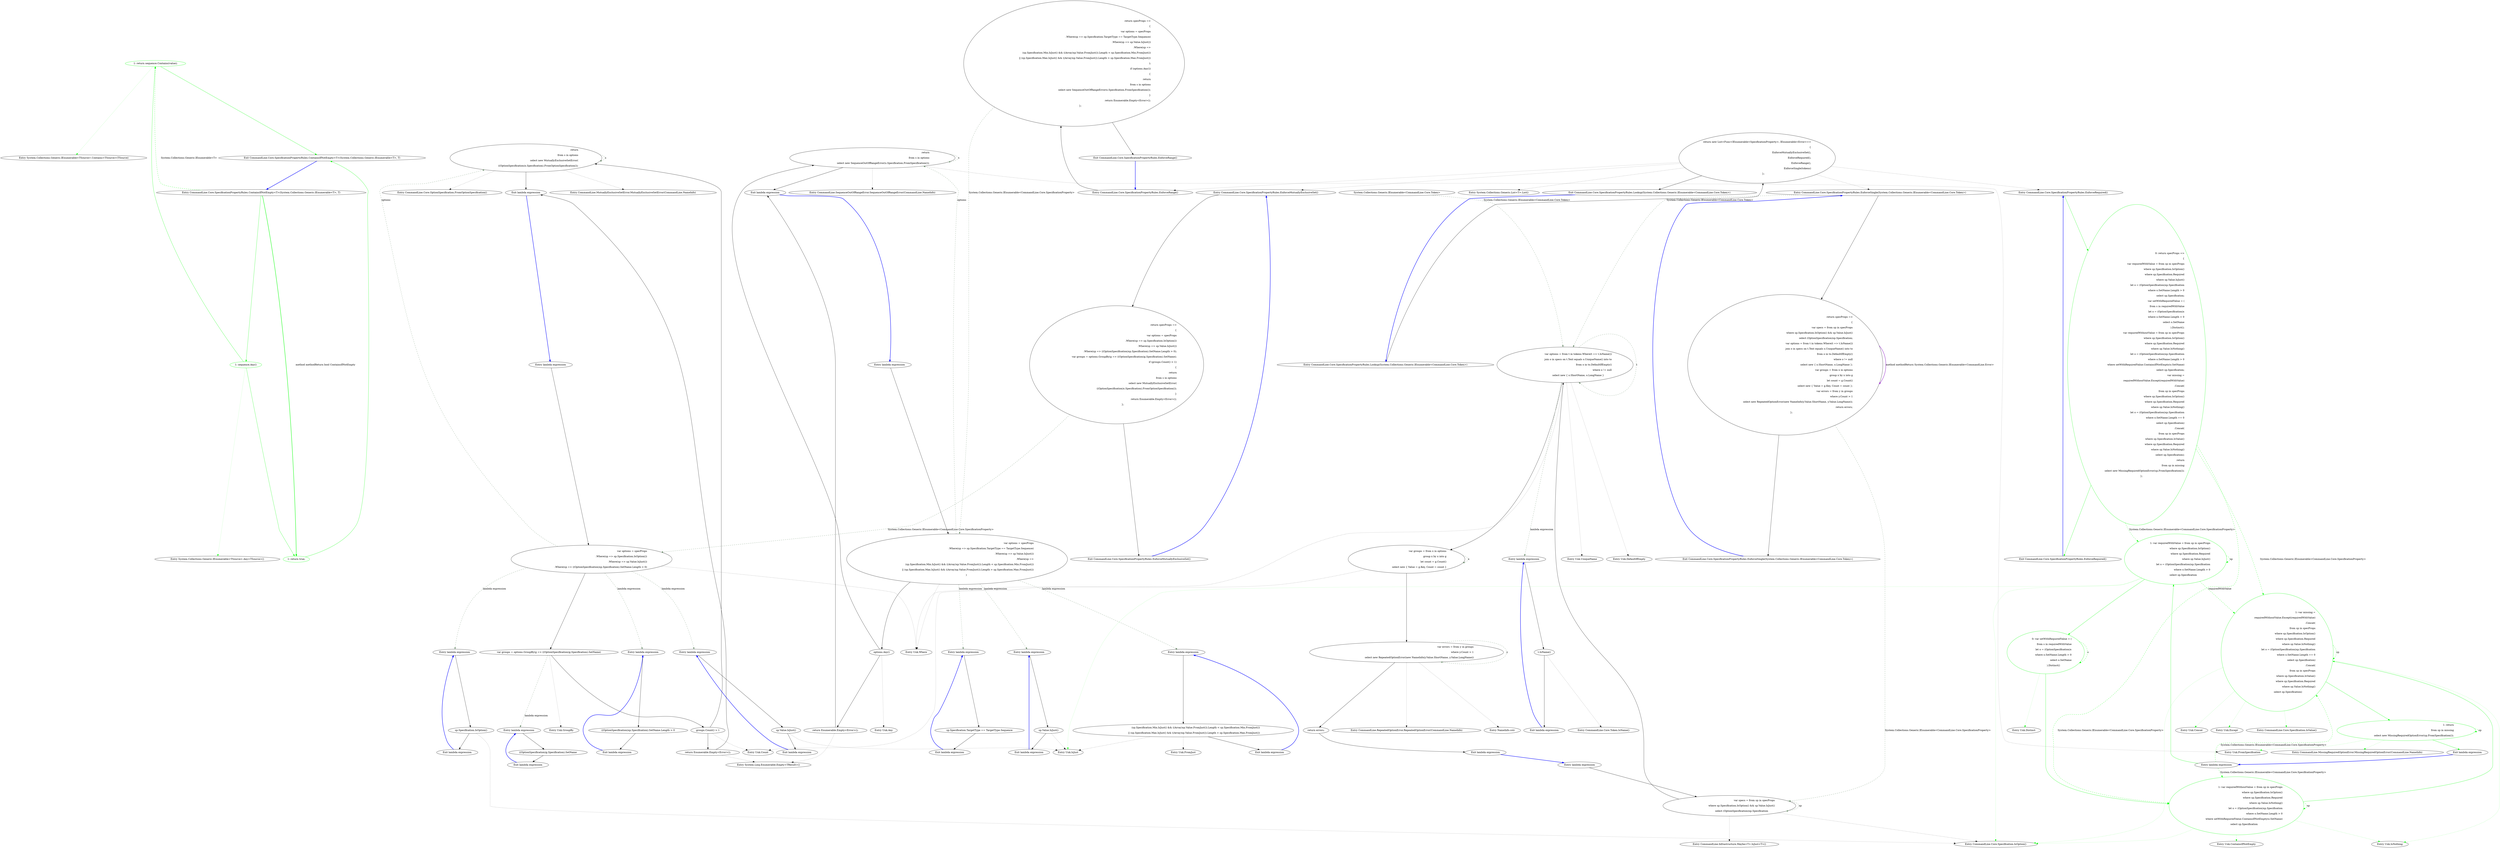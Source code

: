 digraph  {
m0_60 [cluster="System.Collections.Generic.IEnumerable<TSource>.Contains<TSource>(TSource)", file="SpecificationPropertyRules.cs", label="Entry System.Collections.Generic.IEnumerable<TSource>.Contains<TSource>(TSource)", span="0-0"];
m0_21 [cluster="CommandLine.Core.OptionSpecification.FromOptionSpecification()", file="SpecificationPropertyRules.cs", label="Entry CommandLine.Core.OptionSpecification.FromOptionSpecification()", span="15-15"];
m0_94 [cluster="NameInfo.cstr", file="SpecificationPropertyRules.cs", label="Entry NameInfo.cstr", span=""];
m0_4 [cluster="CommandLine.Core.SpecificationPropertyRules.EnforceMutuallyExclusiveSet()", file="SpecificationPropertyRules.cs", label="Entry CommandLine.Core.SpecificationPropertyRules.EnforceMutuallyExclusiveSet()", span="24-24"];
m0_8 [cluster="CommandLine.Core.SpecificationPropertyRules.EnforceMutuallyExclusiveSet()", file="SpecificationPropertyRules.cs", label="return specProps =>\r\n            {\r\n                var options = specProps\r\n                        .Where(sp => sp.Specification.IsOption())\r\n                        .Where(sp => sp.Value.IsJust())\r\n                        .Where(sp => ((OptionSpecification)sp.Specification).SetName.Length > 0);\r\n                    var groups = options.GroupBy(g => ((OptionSpecification)g.Specification).SetName);\r\n                    if (groups.Count() > 1)\r\n                    {\r\n                        return\r\n                            from s in options\r\n                            select new MutuallyExclusiveSetError(\r\n                                ((OptionSpecification)s.Specification).FromOptionSpecification());\r\n                    }\r\n                    return Enumerable.Empty<Error>();\r\n                };", span="26-41"];
m0_9 [cluster="CommandLine.Core.SpecificationPropertyRules.EnforceMutuallyExclusiveSet()", file="SpecificationPropertyRules.cs", label="Exit CommandLine.Core.SpecificationPropertyRules.EnforceMutuallyExclusiveSet()", span="24-24"];
m0_90 [cluster="CommandLine.Infrastructure.Maybe<T>.IsJust<T>()", file="SpecificationPropertyRules.cs", label="Entry CommandLine.Infrastructure.Maybe<T>.IsJust<T>()", span="149-149"];
m0_6 [cluster="CommandLine.Core.SpecificationPropertyRules.EnforceRange()", file="SpecificationPropertyRules.cs", label="Entry CommandLine.Core.SpecificationPropertyRules.EnforceRange()", span="100-100"];
m0_61 [cluster="CommandLine.Core.SpecificationPropertyRules.EnforceRange()", file="SpecificationPropertyRules.cs", label="return specProps =>\r\n                {\r\n                    var options = specProps\r\n                        .Where(sp => sp.Specification.TargetType == TargetType.Sequence)\r\n                        .Where(sp => sp.Value.IsJust())\r\n                        .Where(sp =>\r\n                            (sp.Specification.Min.IsJust() && ((Array)sp.Value.FromJust()).Length < sp.Specification.Min.FromJust())\r\n                            || (sp.Specification.Max.IsJust() && ((Array)sp.Value.FromJust()).Length > sp.Specification.Max.FromJust())\r\n                        );\r\n                    if (options.Any())\r\n                    {\r\n                        return\r\n                            from s in options\r\n                            select new SequenceOutOfRangeError(s.Specification.FromSpecification());\r\n                    }\r\n                    return Enumerable.Empty<Error>();\r\n                };", span="102-118"];
m0_62 [cluster="CommandLine.Core.SpecificationPropertyRules.EnforceRange()", file="SpecificationPropertyRules.cs", label="Exit CommandLine.Core.SpecificationPropertyRules.EnforceRange()", span="100-100"];
m0_52 [cluster="CommandLine.MissingRequiredOptionError.MissingRequiredOptionError(CommandLine.NameInfo)", file="SpecificationPropertyRules.cs", label="Entry CommandLine.MissingRequiredOptionError.MissingRequiredOptionError(CommandLine.NameInfo)", span="291-291"];
m0_98 [cluster="CommandLine.Core.Token.IsName()", file="SpecificationPropertyRules.cs", label="Entry CommandLine.Core.Token.IsName()", span="68-68"];
m0_69 [cluster="Unk.Any", file="SpecificationPropertyRules.cs", label="Entry Unk.Any", span=""];
m0_51 [cluster="CommandLine.Core.Specification.IsValue()", file="SpecificationPropertyRules.cs", label="Entry CommandLine.Core.Specification.IsValue()", span="15-15"];
m0_17 [cluster="Unk.Where", file="SpecificationPropertyRules.cs", label="Entry Unk.Where", span=""];
m0_47 [cluster="Unk.IsNothing", file="SpecificationPropertyRules.cs", label="Entry Unk.IsNothing", span=""];
m0_22 [cluster="System.Linq.Enumerable.Empty<TResult>()", file="SpecificationPropertyRules.cs", label="Entry System.Linq.Enumerable.Empty<TResult>()", span="0-0"];
m0_53 [cluster="Unk.FromSpecification", file="SpecificationPropertyRules.cs", label="Entry Unk.FromSpecification", span=""];
m0_7 [cluster="CommandLine.Core.SpecificationPropertyRules.EnforceSingle(System.Collections.Generic.IEnumerable<CommandLine.Core.Token>)", file="SpecificationPropertyRules.cs", label="Entry CommandLine.Core.SpecificationPropertyRules.EnforceSingle(System.Collections.Generic.IEnumerable<CommandLine.Core.Token>)", span="121-121"];
m0_81 [cluster="CommandLine.Core.SpecificationPropertyRules.EnforceSingle(System.Collections.Generic.IEnumerable<CommandLine.Core.Token>)", file="SpecificationPropertyRules.cs", label="return specProps =>\r\n                {\r\n                    var specs = from sp in specProps\r\n                                where sp.Specification.IsOption() && sp.Value.IsJust()\r\n                                select (OptionSpecification)sp.Specification;\r\n                    var options = from t in tokens.Where(t => t.IsName())\r\n                                  join o in specs on t.Text equals o.UniqueName() into to\r\n                                  from o in to.DefaultIfEmpty()\r\n                                  where o != null\r\n                                  select new { o.ShortName, o.LongName };\r\n                    var groups = from x in options\r\n                                 group x by x into g\r\n                                 let count = g.Count()\r\n                                 select new { Value = g.Key, Count = count };\r\n                    var errors = from y in groups\r\n                                 where y.Count > 1\r\n                                 select new RepeatedOptionError(new NameInfo(y.Value.ShortName, y.Value.LongName));\r\n                    return errors;\r\n                };", span="123-141"];
m0_82 [cluster="CommandLine.Core.SpecificationPropertyRules.EnforceSingle(System.Collections.Generic.IEnumerable<CommandLine.Core.Token>)", file="SpecificationPropertyRules.cs", label="Exit CommandLine.Core.SpecificationPropertyRules.EnforceSingle(System.Collections.Generic.IEnumerable<CommandLine.Core.Token>)", span="121-121"];
m0_59 [cluster="System.Collections.Generic.IEnumerable<TSource>.Any<TSource>()", file="SpecificationPropertyRules.cs", label="Entry System.Collections.Generic.IEnumerable<TSource>.Any<TSource>()", span="0-0"];
m0_70 [cluster="CommandLine.SequenceOutOfRangeError.SequenceOutOfRangeError(CommandLine.NameInfo)", file="SpecificationPropertyRules.cs", label="Entry CommandLine.SequenceOutOfRangeError.SequenceOutOfRangeError(CommandLine.NameInfo)", span="324-324"];
m0_0 [cluster="CommandLine.Core.SpecificationPropertyRules.Lookup(System.Collections.Generic.IEnumerable<CommandLine.Core.Token>)", file="SpecificationPropertyRules.cs", label="Entry CommandLine.Core.SpecificationPropertyRules.Lookup(System.Collections.Generic.IEnumerable<CommandLine.Core.Token>)", span="12-12"];
m0_1 [cluster="CommandLine.Core.SpecificationPropertyRules.Lookup(System.Collections.Generic.IEnumerable<CommandLine.Core.Token>)", file="SpecificationPropertyRules.cs", label="return new List<Func<IEnumerable<SpecificationProperty>, IEnumerable<Error>>>\r\n                {\r\n                    EnforceMutuallyExclusiveSet(),\r\n                    EnforceRequired(),\r\n                    EnforceRange(),\r\n                    EnforceSingle(tokens)\r\n                };", span="15-21"];
m0_2 [cluster="CommandLine.Core.SpecificationPropertyRules.Lookup(System.Collections.Generic.IEnumerable<CommandLine.Core.Token>)", file="SpecificationPropertyRules.cs", label="Exit CommandLine.Core.SpecificationPropertyRules.Lookup(System.Collections.Generic.IEnumerable<CommandLine.Core.Token>)", span="12-12"];
m0_34 [cluster="lambda expression", file="SpecificationPropertyRules.cs", label="Entry lambda expression", span="32-32"];
m0_40 [cluster="lambda expression", color=green, community=1, file="SpecificationPropertyRules.cs", label="1: var requiredWithValue = from sp in specProps\r\n                    where sp.Specification.IsOption()\r\n                    where sp.Specification.Required\r\n                    where sp.Value.IsJust()\r\n                    let o = (OptionSpecification)sp.Specification\r\n                    where o.SetName.Length > 0\r\n                    select sp.Specification", span="48-54"];
m0_42 [cluster="lambda expression", color=green, community=1, file="SpecificationPropertyRules.cs", label="1: var requiredWithoutValue = from sp in specProps\r\n                    where sp.Specification.IsOption()\r\n                    where sp.Specification.Required\r\n                    where sp.Value.IsNothing()\r\n                    let o = (OptionSpecification)sp.Specification\r\n                    where o.SetName.Length > 0\r\n                    where setWithRequiredValue.ContainsIfNotEmpty(o.SetName)\r\n                    select sp.Specification", span="61-68"];
m0_43 [cluster="lambda expression", color=green, community=0, file="SpecificationPropertyRules.cs", label="1: var missing =\r\n                    requiredWithoutValue.Except(requiredWithValue)\r\n                        .Concat(\r\n                            from sp in specProps\r\n                            where sp.Specification.IsOption()\r\n                            where sp.Specification.Required\r\n                            where sp.Value.IsNothing()\r\n                            let o = (OptionSpecification)sp.Specification\r\n                            where o.SetName.Length == 0\r\n                            select sp.Specification)\r\n                        .Concat(\r\n                            from sp in specProps\r\n                            where sp.Specification.IsValue()\r\n                            where sp.Specification.Required\r\n                            where sp.Value.IsNothing()\r\n                            select sp.Specification)", span="69-84"];
m0_39 [cluster="lambda expression", file="SpecificationPropertyRules.cs", label="Entry lambda expression", span="46-88"];
m0_41 [cluster="lambda expression", color=green, community=1, file="SpecificationPropertyRules.cs", label="0: var setWithRequiredValue = (\r\n                    from s in requiredWithValue\r\n                    let o = (OptionSpecification)s\r\n                    where o.SetName.Length > 0\r\n                    select o.SetName\r\n                    ).Distinct()", span="55-60"];
m0_44 [cluster="lambda expression", color=green, community=1, file="SpecificationPropertyRules.cs", label="1: return\r\n                    from sp in missing\r\n                    select new MissingRequiredOptionError(sp.FromSpecification());", span="85-87"];
m0_45 [cluster="lambda expression", file="SpecificationPropertyRules.cs", label="Exit lambda expression", span="46-88"];
m0_24 [cluster="lambda expression", file="SpecificationPropertyRules.cs", label="sp.Specification.IsOption()", span="29-29"];
m0_84 [cluster="lambda expression", file="SpecificationPropertyRules.cs", label="var specs = from sp in specProps\r\n                                where sp.Specification.IsOption() && sp.Value.IsJust()\r\n                                select (OptionSpecification)sp.Specification", span="125-127"];
m0_28 [cluster="lambda expression", file="SpecificationPropertyRules.cs", label="sp.Value.IsJust()", span="30-30"];
m0_75 [cluster="lambda expression", file="SpecificationPropertyRules.cs", label="sp.Value.IsJust()", span="106-106"];
m0_78 [cluster="lambda expression", file="SpecificationPropertyRules.cs", label="(sp.Specification.Min.IsJust() && ((Array)sp.Value.FromJust()).Length < sp.Specification.Min.FromJust())\r\n                            || (sp.Specification.Max.IsJust() && ((Array)sp.Value.FromJust()).Length > sp.Specification.Max.FromJust())", span="108-109"];
m0_66 [cluster="lambda expression", file="SpecificationPropertyRules.cs", label="return\r\n                            from s in options\r\n                            select new SequenceOutOfRangeError(s.Specification.FromSpecification());", span="113-115"];
m0_23 [cluster="lambda expression", file="SpecificationPropertyRules.cs", label="Entry lambda expression", span="29-29"];
m0_25 [cluster="lambda expression", file="SpecificationPropertyRules.cs", label="Exit lambda expression", span="29-29"];
m0_83 [cluster="lambda expression", file="SpecificationPropertyRules.cs", label="Entry lambda expression", span="123-141"];
m0_85 [cluster="lambda expression", file="SpecificationPropertyRules.cs", label="var options = from t in tokens.Where(t => t.IsName())\r\n                                  join o in specs on t.Text equals o.UniqueName() into to\r\n                                  from o in to.DefaultIfEmpty()\r\n                                  where o != null\r\n                                  select new { o.ShortName, o.LongName }", span="128-132"];
m0_27 [cluster="lambda expression", file="SpecificationPropertyRules.cs", label="Entry lambda expression", span="30-30"];
m0_29 [cluster="lambda expression", file="SpecificationPropertyRules.cs", label="Exit lambda expression", span="30-30"];
m0_74 [cluster="lambda expression", file="SpecificationPropertyRules.cs", label="Entry lambda expression", span="106-106"];
m0_76 [cluster="lambda expression", file="SpecificationPropertyRules.cs", label="Exit lambda expression", span="106-106"];
m0_77 [cluster="lambda expression", file="SpecificationPropertyRules.cs", label="Entry lambda expression", span="107-109"];
m0_79 [cluster="lambda expression", file="SpecificationPropertyRules.cs", label="Exit lambda expression", span="107-109"];
m0_64 [cluster="lambda expression", file="SpecificationPropertyRules.cs", label="var options = specProps\r\n                        .Where(sp => sp.Specification.TargetType == TargetType.Sequence)\r\n                        .Where(sp => sp.Value.IsJust())\r\n                        .Where(sp =>\r\n                            (sp.Specification.Min.IsJust() && ((Array)sp.Value.FromJust()).Length < sp.Specification.Min.FromJust())\r\n                            || (sp.Specification.Max.IsJust() && ((Array)sp.Value.FromJust()).Length > sp.Specification.Max.FromJust())\r\n                        )", span="104-110"];
m0_65 [cluster="lambda expression", file="SpecificationPropertyRules.cs", label="options.Any()", span="111-111"];
m0_68 [cluster="lambda expression", file="SpecificationPropertyRules.cs", label="Exit lambda expression", span="102-118"];
m0_11 [cluster="lambda expression", file="SpecificationPropertyRules.cs", label="var options = specProps\r\n                        .Where(sp => sp.Specification.IsOption())\r\n                        .Where(sp => sp.Value.IsJust())\r\n                        .Where(sp => ((OptionSpecification)sp.Specification).SetName.Length > 0)", span="28-31"];
m0_89 [cluster="lambda expression", file="SpecificationPropertyRules.cs", label="Exit lambda expression", span="123-141"];
m0_86 [cluster="lambda expression", file="SpecificationPropertyRules.cs", label="var groups = from x in options\r\n                                 group x by x into g\r\n                                 let count = g.Count()\r\n                                 select new { Value = g.Key, Count = count }", span="133-136"];
m0_95 [cluster="lambda expression", file="SpecificationPropertyRules.cs", label="Entry lambda expression", span="128-128"];
m0_63 [cluster="lambda expression", file="SpecificationPropertyRules.cs", label="Entry lambda expression", span="102-118"];
m0_71 [cluster="lambda expression", file="SpecificationPropertyRules.cs", label="Entry lambda expression", span="105-105"];
m0_67 [cluster="lambda expression", file="SpecificationPropertyRules.cs", label="return Enumerable.Empty<Error>();", span="117-117"];
m0_10 [cluster="lambda expression", file="SpecificationPropertyRules.cs", label="Entry lambda expression", span="26-41"];
m0_12 [cluster="lambda expression", file="SpecificationPropertyRules.cs", label="var groups = options.GroupBy(g => ((OptionSpecification)g.Specification).SetName)", span="32-32"];
m0_31 [cluster="lambda expression", file="SpecificationPropertyRules.cs", label="Entry lambda expression", span="31-31"];
m0_14 [cluster="lambda expression", file="SpecificationPropertyRules.cs", label="return\r\n                            from s in options\r\n                            select new MutuallyExclusiveSetError(\r\n                                ((OptionSpecification)s.Specification).FromOptionSpecification());", span="35-38"];
m0_88 [cluster="lambda expression", file="SpecificationPropertyRules.cs", label="return errors;", span="140-140"];
m0_87 [cluster="lambda expression", file="SpecificationPropertyRules.cs", label="var errors = from y in groups\r\n                                 where y.Count > 1\r\n                                 select new RepeatedOptionError(new NameInfo(y.Value.ShortName, y.Value.LongName))", span="137-139"];
m0_97 [cluster="lambda expression", file="SpecificationPropertyRules.cs", label="Exit lambda expression", span="128-128"];
m0_96 [cluster="lambda expression", file="SpecificationPropertyRules.cs", label="t.IsName()", span="128-128"];
m0_73 [cluster="lambda expression", file="SpecificationPropertyRules.cs", label="Exit lambda expression", span="105-105"];
m0_72 [cluster="lambda expression", file="SpecificationPropertyRules.cs", label="sp.Specification.TargetType == TargetType.Sequence", span="105-105"];
m0_16 [cluster="lambda expression", file="SpecificationPropertyRules.cs", label="Exit lambda expression", span="26-41"];
m0_13 [cluster="lambda expression", file="SpecificationPropertyRules.cs", label="groups.Count() > 1", span="33-33"];
m0_33 [cluster="lambda expression", file="SpecificationPropertyRules.cs", label="Exit lambda expression", span="31-31"];
m0_32 [cluster="lambda expression", file="SpecificationPropertyRules.cs", label="((OptionSpecification)sp.Specification).SetName.Length > 0", span="31-31"];
m0_15 [cluster="lambda expression", file="SpecificationPropertyRules.cs", label="return Enumerable.Empty<Error>();", span="40-40"];
m0_35 [cluster="lambda expression", file="SpecificationPropertyRules.cs", label="((OptionSpecification)g.Specification).SetName", span="32-32"];
m0_36 [cluster="lambda expression", file="SpecificationPropertyRules.cs", label="Exit lambda expression", span="32-32"];
m0_93 [cluster="CommandLine.RepeatedOptionError.RepeatedOptionError(CommandLine.NameInfo)", file="SpecificationPropertyRules.cs", label="Entry CommandLine.RepeatedOptionError.RepeatedOptionError(CommandLine.NameInfo)", span="335-335"];
m0_50 [cluster="Unk.Concat", file="SpecificationPropertyRules.cs", label="Entry Unk.Concat", span=""];
m0_5 [cluster="CommandLine.Core.SpecificationPropertyRules.EnforceRequired()", file="SpecificationPropertyRules.cs", label="Entry CommandLine.Core.SpecificationPropertyRules.EnforceRequired()", span="44-44"];
m0_37 [cluster="CommandLine.Core.SpecificationPropertyRules.EnforceRequired()", color=green, community=0, file="SpecificationPropertyRules.cs", label="0: return specProps =>\r\n            {\r\n                var requiredWithValue = from sp in specProps\r\n                    where sp.Specification.IsOption()\r\n                    where sp.Specification.Required\r\n                    where sp.Value.IsJust()\r\n                    let o = (OptionSpecification)sp.Specification\r\n                    where o.SetName.Length > 0\r\n                    select sp.Specification;\r\n                var setWithRequiredValue = (\r\n                    from s in requiredWithValue\r\n                    let o = (OptionSpecification)s\r\n                    where o.SetName.Length > 0\r\n                    select o.SetName\r\n                    ).Distinct();\r\n                var requiredWithoutValue = from sp in specProps\r\n                    where sp.Specification.IsOption()\r\n                    where sp.Specification.Required\r\n                    where sp.Value.IsNothing()\r\n                    let o = (OptionSpecification)sp.Specification\r\n                    where o.SetName.Length > 0\r\n                    where setWithRequiredValue.ContainsIfNotEmpty(o.SetName)\r\n                    select sp.Specification;\r\n                var missing =\r\n                    requiredWithoutValue.Except(requiredWithValue)\r\n                        .Concat(\r\n                            from sp in specProps\r\n                            where sp.Specification.IsOption()\r\n                            where sp.Specification.Required\r\n                            where sp.Value.IsNothing()\r\n                            let o = (OptionSpecification)sp.Specification\r\n                            where o.SetName.Length == 0\r\n                            select sp.Specification)\r\n                        .Concat(\r\n                            from sp in specProps\r\n                            where sp.Specification.IsValue()\r\n                            where sp.Specification.Required\r\n                            where sp.Value.IsNothing()\r\n                            select sp.Specification);\r\n                return\r\n                    from sp in missing\r\n                    select new MissingRequiredOptionError(sp.FromSpecification());\r\n            };", span="46-88"];
m0_38 [cluster="CommandLine.Core.SpecificationPropertyRules.EnforceRequired()", file="SpecificationPropertyRules.cs", label="Exit CommandLine.Core.SpecificationPropertyRules.EnforceRequired()", span="44-44"];
m0_30 [cluster="Unk.IsJust", file="SpecificationPropertyRules.cs", label="Entry Unk.IsJust", span=""];
m0_48 [cluster="Unk.ContainsIfNotEmpty", file="SpecificationPropertyRules.cs", label="Entry Unk.ContainsIfNotEmpty", span=""];
m0_91 [cluster="Unk.UniqueName", file="SpecificationPropertyRules.cs", label="Entry Unk.UniqueName", span=""];
m0_49 [cluster="Unk.Except", file="SpecificationPropertyRules.cs", label="Entry Unk.Except", span=""];
m0_92 [cluster="Unk.DefaultIfEmpty", file="SpecificationPropertyRules.cs", label="Entry Unk.DefaultIfEmpty", span=""];
m0_20 [cluster="CommandLine.MutuallyExclusiveSetError.MutuallyExclusiveSetError(CommandLine.NameInfo)", file="SpecificationPropertyRules.cs", label="Entry CommandLine.MutuallyExclusiveSetError.MutuallyExclusiveSetError(CommandLine.NameInfo)", span="302-302"];
m0_26 [cluster="CommandLine.Core.Specification.IsOption()", file="SpecificationPropertyRules.cs", label="Entry CommandLine.Core.Specification.IsOption()", span="10-10"];
m0_54 [cluster="CommandLine.Core.SpecificationPropertyRules.ContainsIfNotEmpty<T>(System.Collections.Generic.IEnumerable<T>, T)", file="SpecificationPropertyRules.cs", label="Entry CommandLine.Core.SpecificationPropertyRules.ContainsIfNotEmpty<T>(System.Collections.Generic.IEnumerable<T>, T)", span="91-91"];
m0_55 [cluster="CommandLine.Core.SpecificationPropertyRules.ContainsIfNotEmpty<T>(System.Collections.Generic.IEnumerable<T>, T)", color=green, community=0, file="SpecificationPropertyRules.cs", label="1: sequence.Any()", span="93-93"];
m0_56 [cluster="CommandLine.Core.SpecificationPropertyRules.ContainsIfNotEmpty<T>(System.Collections.Generic.IEnumerable<T>, T)", color=green, community=0, file="SpecificationPropertyRules.cs", label="1: return sequence.Contains(value);", span="95-95"];
m0_57 [cluster="CommandLine.Core.SpecificationPropertyRules.ContainsIfNotEmpty<T>(System.Collections.Generic.IEnumerable<T>, T)", color=green, community=0, file="SpecificationPropertyRules.cs", label="1: return true;", span="97-97"];
m0_58 [cluster="CommandLine.Core.SpecificationPropertyRules.ContainsIfNotEmpty<T>(System.Collections.Generic.IEnumerable<T>, T)", file="SpecificationPropertyRules.cs", label="Exit CommandLine.Core.SpecificationPropertyRules.ContainsIfNotEmpty<T>(System.Collections.Generic.IEnumerable<T>, T)", span="91-91"];
m0_80 [cluster="Unk.FromJust", file="SpecificationPropertyRules.cs", label="Entry Unk.FromJust", span=""];
m0_3 [cluster="System.Collections.Generic.List<T>.List()", file="SpecificationPropertyRules.cs", label="Entry System.Collections.Generic.List<T>.List()", span="0-0"];
m0_46 [cluster="Unk.Distinct", file="SpecificationPropertyRules.cs", label="Entry Unk.Distinct", span=""];
m0_18 [cluster="Unk.GroupBy", file="SpecificationPropertyRules.cs", label="Entry Unk.GroupBy", span=""];
m0_19 [cluster="Unk.Count", file="SpecificationPropertyRules.cs", label="Entry Unk.Count", span=""];
m0_99 [file="SpecificationPropertyRules.cs", label="System.Collections.Generic.IEnumerable<CommandLine.Core.Token>", span=""];
m0_4 -> m0_8  [key=0, style=solid];
m0_8 -> m0_9  [key=0, style=solid];
m0_8 -> m0_11  [color=darkseagreen4, key=1, label="System.Collections.Generic.IEnumerable<CommandLine.Core.SpecificationProperty>", style=dashed];
m0_9 -> m0_4  [color=blue, key=0, style=bold];
m0_6 -> m0_61  [key=0, style=solid];
m0_61 -> m0_64  [color=darkseagreen4, key=1, label="System.Collections.Generic.IEnumerable<CommandLine.Core.SpecificationProperty>", style=dashed];
m0_61 -> m0_62  [key=0, style=solid];
m0_62 -> m0_6  [color=blue, key=0, style=bold];
m0_7 -> m0_81  [key=0, style=solid];
m0_7 -> m0_85  [color=darkseagreen4, key=1, label="System.Collections.Generic.IEnumerable<CommandLine.Core.Token>", style=dashed];
m0_81 -> m0_84  [color=darkseagreen4, key=1, label="System.Collections.Generic.IEnumerable<CommandLine.Core.SpecificationProperty>", style=dashed];
m0_81 -> m0_81  [color=darkorchid, key=3, label="method methodReturn System.Collections.Generic.IEnumerable<CommandLine.Error> ", style=bold];
m0_81 -> m0_82  [key=0, style=solid];
m0_82 -> m0_7  [color=blue, key=0, style=bold];
m0_0 -> m0_1  [key=0, style=solid];
m0_1 -> m0_5  [key=2, style=dotted];
m0_1 -> m0_2  [key=0, style=solid];
m0_1 -> m0_3  [key=2, style=dotted];
m0_1 -> m0_4  [key=2, style=dotted];
m0_1 -> m0_6  [key=2, style=dotted];
m0_1 -> m0_7  [key=2, style=dotted];
m0_2 -> m0_0  [color=blue, key=0, style=bold];
m0_34 -> m0_35  [key=0, style=solid];
m0_40 -> m0_40  [color=green, key=1, label=sp, style=dashed];
m0_40 -> m0_41  [color=green, key=0, style=solid];
m0_40 -> m0_26  [color=green, key=2, style=dotted];
m0_40 -> m0_30  [color=green, key=2, style=dotted];
m0_40 -> m0_43  [color=green, key=1, label=requiredWithValue, style=dashed];
m0_42 -> m0_42  [color=green, key=1, label=sp, style=dashed];
m0_42 -> m0_43  [color=green, key=0, style=solid];
m0_42 -> m0_26  [color=green, key=2, style=dotted];
m0_42 -> m0_47  [color=green, key=2, style=dotted];
m0_42 -> m0_48  [color=green, key=2, style=dotted];
m0_43 -> m0_43  [color=green, key=1, label=sp, style=dashed];
m0_43 -> m0_44  [color=green, key=0, style=solid];
m0_43 -> m0_49  [color=green, key=2, style=dotted];
m0_43 -> m0_26  [color=green, key=2, style=dotted];
m0_43 -> m0_47  [color=green, key=2, style=dotted];
m0_43 -> m0_50  [color=green, key=2, style=dotted];
m0_43 -> m0_51  [color=green, key=2, style=dotted];
m0_39 -> m0_40  [color=green, key=0, style=solid];
m0_39 -> m0_42  [color=green, key=1, label="System.Collections.Generic.IEnumerable<CommandLine.Core.SpecificationProperty>", style=dashed];
m0_39 -> m0_43  [color=green, key=1, label="System.Collections.Generic.IEnumerable<CommandLine.Core.SpecificationProperty>", style=dashed];
m0_41 -> m0_42  [color=green, key=0, style=solid];
m0_41 -> m0_41  [color=green, key=1, label=s, style=dashed];
m0_41 -> m0_46  [color=green, key=2, style=dotted];
m0_44 -> m0_44  [color=green, key=1, label=sp, style=dashed];
m0_44 -> m0_45  [color=green, key=0, style=solid];
m0_44 -> m0_52  [color=green, key=2, style=dotted];
m0_44 -> m0_53  [color=green, key=2, style=dotted];
m0_45 -> m0_39  [color=blue, key=0, style=bold];
m0_24 -> m0_26  [key=2, style=dotted];
m0_24 -> m0_25  [key=0, style=solid];
m0_84 -> m0_26  [key=2, style=dotted];
m0_84 -> m0_84  [color=darkseagreen4, key=1, label=sp, style=dashed];
m0_84 -> m0_85  [key=0, style=solid];
m0_84 -> m0_90  [key=2, style=dotted];
m0_28 -> m0_30  [key=2, style=dotted];
m0_28 -> m0_29  [key=0, style=solid];
m0_75 -> m0_30  [key=2, style=dotted];
m0_75 -> m0_76  [key=0, style=solid];
m0_78 -> m0_30  [key=2, style=dotted];
m0_78 -> m0_79  [key=0, style=solid];
m0_78 -> m0_80  [key=2, style=dotted];
m0_66 -> m0_53  [key=2, style=dotted];
m0_66 -> m0_66  [color=darkseagreen4, key=1, label=s, style=dashed];
m0_66 -> m0_68  [key=0, style=solid];
m0_66 -> m0_70  [key=2, style=dotted];
m0_23 -> m0_24  [key=0, style=solid];
m0_25 -> m0_23  [color=blue, key=0, style=bold];
m0_83 -> m0_84  [key=0, style=solid];
m0_85 -> m0_85  [color=darkseagreen4, key=1, label=t, style=dashed];
m0_85 -> m0_86  [key=0, style=solid];
m0_85 -> m0_17  [key=2, style=dotted];
m0_85 -> m0_91  [key=2, style=dotted];
m0_85 -> m0_92  [key=2, style=dotted];
m0_85 -> m0_95  [color=darkseagreen4, key=1, label="lambda expression", style=dashed];
m0_27 -> m0_28  [key=0, style=solid];
m0_29 -> m0_27  [color=blue, key=0, style=bold];
m0_74 -> m0_75  [key=0, style=solid];
m0_76 -> m0_74  [color=blue, key=0, style=bold];
m0_77 -> m0_78  [key=0, style=solid];
m0_79 -> m0_77  [color=blue, key=0, style=bold];
m0_64 -> m0_66  [color=darkseagreen4, key=1, label=options, style=dashed];
m0_64 -> m0_74  [color=darkseagreen4, key=1, label="lambda expression", style=dashed];
m0_64 -> m0_77  [color=darkseagreen4, key=1, label="lambda expression", style=dashed];
m0_64 -> m0_65  [key=0, style=solid];
m0_64 -> m0_17  [key=2, style=dotted];
m0_64 -> m0_71  [color=darkseagreen4, key=1, label="lambda expression", style=dashed];
m0_65 -> m0_66  [key=0, style=solid];
m0_65 -> m0_67  [key=0, style=solid];
m0_65 -> m0_69  [key=2, style=dotted];
m0_68 -> m0_63  [color=blue, key=0, style=bold];
m0_11 -> m0_23  [color=darkseagreen4, key=1, label="lambda expression", style=dashed];
m0_11 -> m0_27  [color=darkseagreen4, key=1, label="lambda expression", style=dashed];
m0_11 -> m0_12  [key=0, style=solid];
m0_11 -> m0_17  [key=2, style=dotted];
m0_11 -> m0_31  [color=darkseagreen4, key=1, label="lambda expression", style=dashed];
m0_11 -> m0_14  [color=darkseagreen4, key=1, label=options, style=dashed];
m0_89 -> m0_83  [color=blue, key=0, style=bold];
m0_86 -> m0_86  [color=darkseagreen4, key=1, label=x, style=dashed];
m0_86 -> m0_87  [key=0, style=solid];
m0_86 -> m0_19  [key=2, style=dotted];
m0_95 -> m0_96  [key=0, style=solid];
m0_63 -> m0_64  [key=0, style=solid];
m0_71 -> m0_72  [key=0, style=solid];
m0_67 -> m0_68  [key=0, style=solid];
m0_67 -> m0_22  [key=2, style=dotted];
m0_10 -> m0_11  [key=0, style=solid];
m0_12 -> m0_13  [key=0, style=solid];
m0_12 -> m0_18  [key=2, style=dotted];
m0_12 -> m0_34  [color=darkseagreen4, key=1, label="lambda expression", style=dashed];
m0_31 -> m0_32  [key=0, style=solid];
m0_14 -> m0_14  [color=darkseagreen4, key=1, label=s, style=dashed];
m0_14 -> m0_16  [key=0, style=solid];
m0_14 -> m0_20  [key=2, style=dotted];
m0_14 -> m0_21  [key=2, style=dotted];
m0_88 -> m0_89  [key=0, style=solid];
m0_87 -> m0_88  [key=0, style=solid];
m0_87 -> m0_87  [color=darkseagreen4, key=1, label=y, style=dashed];
m0_87 -> m0_93  [key=2, style=dotted];
m0_87 -> m0_94  [key=2, style=dotted];
m0_97 -> m0_95  [color=blue, key=0, style=bold];
m0_96 -> m0_97  [key=0, style=solid];
m0_96 -> m0_98  [key=2, style=dotted];
m0_73 -> m0_71  [color=blue, key=0, style=bold];
m0_72 -> m0_73  [key=0, style=solid];
m0_16 -> m0_10  [color=blue, key=0, style=bold];
m0_13 -> m0_14  [key=0, style=solid];
m0_13 -> m0_19  [key=2, style=dotted];
m0_13 -> m0_15  [key=0, style=solid];
m0_33 -> m0_31  [color=blue, key=0, style=bold];
m0_32 -> m0_33  [key=0, style=solid];
m0_15 -> m0_22  [key=2, style=dotted];
m0_15 -> m0_16  [key=0, style=solid];
m0_35 -> m0_36  [key=0, style=solid];
m0_36 -> m0_34  [color=blue, key=0, style=bold];
m0_5 -> m0_37  [color=green, key=0, style=solid];
m0_37 -> m0_38  [color=green, key=0, style=solid];
m0_37 -> m0_40  [color=green, key=1, label="System.Collections.Generic.IEnumerable<CommandLine.Core.SpecificationProperty>", style=dashed];
m0_37 -> m0_42  [color=green, key=1, label="System.Collections.Generic.IEnumerable<CommandLine.Core.SpecificationProperty>", style=dashed];
m0_37 -> m0_43  [color=green, key=1, label="System.Collections.Generic.IEnumerable<CommandLine.Core.SpecificationProperty>", style=dashed];
m0_38 -> m0_5  [color=blue, key=0, style=bold];
m0_54 -> m0_55  [color=green, key=0, style=solid];
m0_54 -> m0_56  [color=green, key=1, label="System.Collections.Generic.IEnumerable<T>", style=dashed];
m0_54 -> m0_57  [color=green, key=3, label="method methodReturn bool ContainsIfNotEmpty", style=bold];
m0_55 -> m0_56  [color=green, key=0, style=solid];
m0_55 -> m0_57  [color=green, key=0, style=solid];
m0_55 -> m0_59  [color=green, key=2, style=dotted];
m0_56 -> m0_58  [color=green, key=0, style=solid];
m0_56 -> m0_60  [color=green, key=2, style=dotted];
m0_57 -> m0_58  [color=green, key=0, style=solid];
m0_58 -> m0_54  [color=blue, key=0, style=bold];
m0_99 -> m0_85  [color=darkseagreen4, key=1, label="System.Collections.Generic.IEnumerable<CommandLine.Core.Token>", style=dashed];
}
